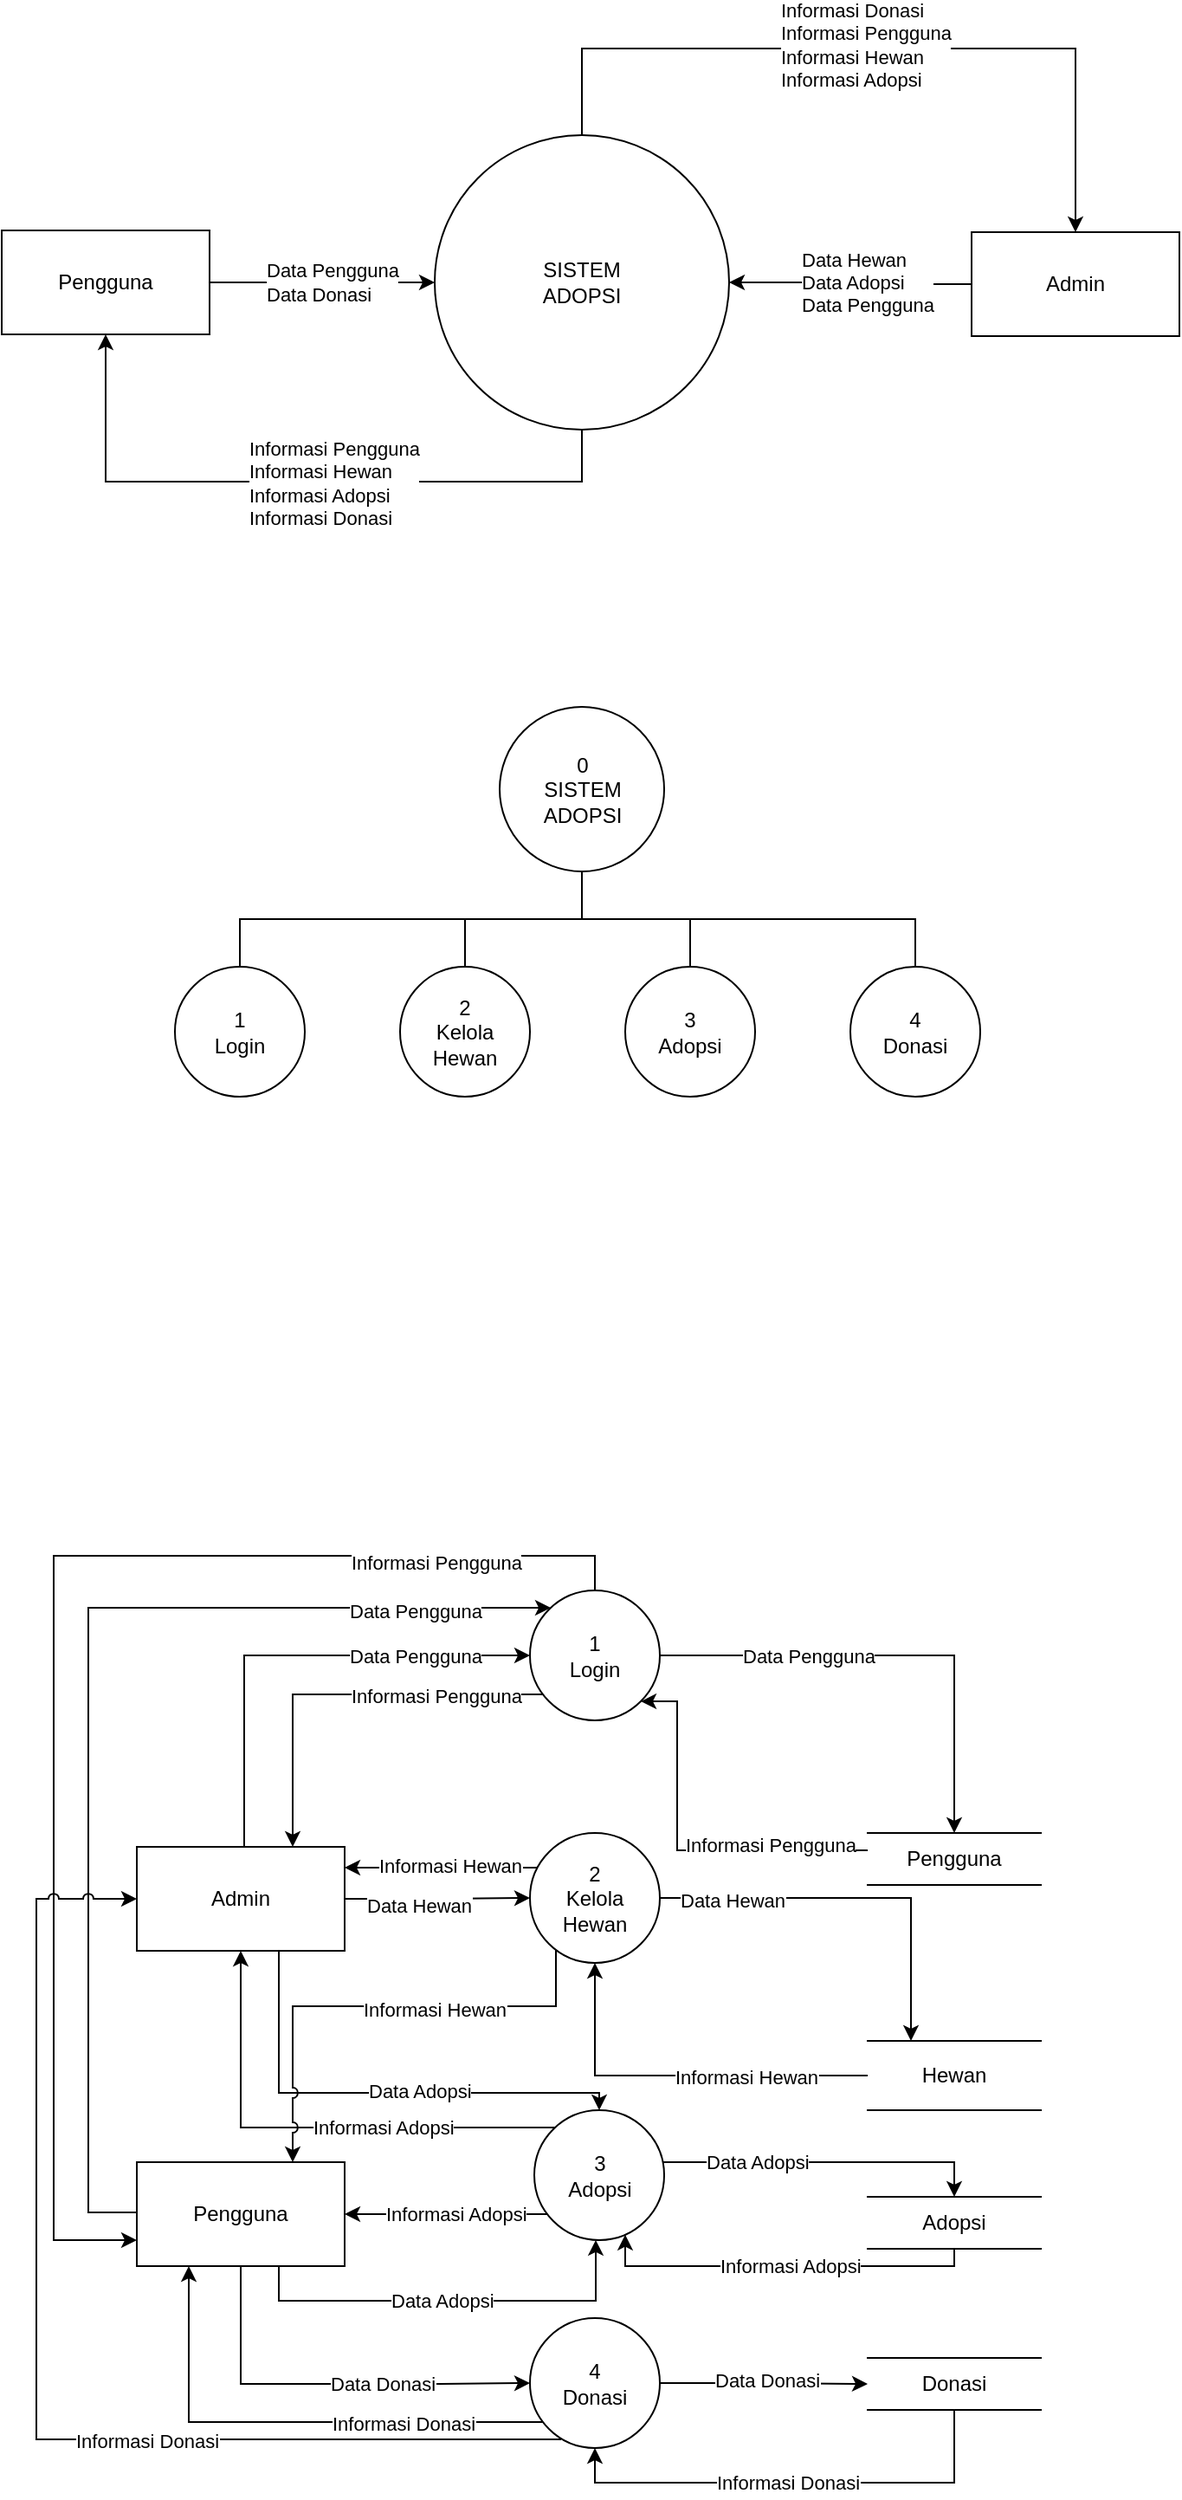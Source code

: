 <mxfile version="24.6.4" type="device">
  <diagram name="Page-1" id="fz8OJ0utpPjESha9in2E">
    <mxGraphModel dx="1291" dy="747" grid="1" gridSize="10" guides="1" tooltips="1" connect="1" arrows="1" fold="1" page="1" pageScale="1" pageWidth="827" pageHeight="1169" math="0" shadow="0">
      <root>
        <mxCell id="0" />
        <mxCell id="1" parent="0" />
        <mxCell id="dxoBrdhW6s3K3j8bMvt5-7" style="edgeStyle=orthogonalEdgeStyle;rounded=0;orthogonalLoop=1;jettySize=auto;html=1;entryX=0.5;entryY=1;entryDx=0;entryDy=0;" edge="1" parent="1" source="dxoBrdhW6s3K3j8bMvt5-1" target="dxoBrdhW6s3K3j8bMvt5-2">
          <mxGeometry relative="1" as="geometry">
            <Array as="points">
              <mxPoint x="405" y="480" />
              <mxPoint x="130" y="480" />
            </Array>
          </mxGeometry>
        </mxCell>
        <mxCell id="dxoBrdhW6s3K3j8bMvt5-8" value="Informasi Pengguna&lt;br&gt;Informasi Hewan&lt;br&gt;Informasi Adopsi&lt;br&gt;Informasi Donasi" style="edgeLabel;html=1;align=left;verticalAlign=middle;resizable=0;points=[];" vertex="1" connectable="0" parent="dxoBrdhW6s3K3j8bMvt5-7">
          <mxGeometry x="-0.064" y="1" relative="1" as="geometry">
            <mxPoint x="-42" as="offset" />
          </mxGeometry>
        </mxCell>
        <mxCell id="dxoBrdhW6s3K3j8bMvt5-11" style="edgeStyle=orthogonalEdgeStyle;rounded=0;orthogonalLoop=1;jettySize=auto;html=1;entryX=0.5;entryY=0;entryDx=0;entryDy=0;" edge="1" parent="1" source="dxoBrdhW6s3K3j8bMvt5-1" target="dxoBrdhW6s3K3j8bMvt5-3">
          <mxGeometry relative="1" as="geometry">
            <Array as="points">
              <mxPoint x="405" y="230" />
              <mxPoint x="690" y="230" />
            </Array>
          </mxGeometry>
        </mxCell>
        <mxCell id="dxoBrdhW6s3K3j8bMvt5-12" value="Informasi Donasi&lt;br&gt;Informasi Pengguna&lt;br&gt;Informasi Hewan&lt;br&gt;&lt;div style=&quot;&quot;&gt;Informasi Adopsi&lt;/div&gt;" style="edgeLabel;html=1;align=left;verticalAlign=middle;resizable=0;points=[];" vertex="1" connectable="0" parent="dxoBrdhW6s3K3j8bMvt5-11">
          <mxGeometry x="-0.26" y="2" relative="1" as="geometry">
            <mxPoint as="offset" />
          </mxGeometry>
        </mxCell>
        <mxCell id="dxoBrdhW6s3K3j8bMvt5-1" value="SISTEM&lt;div&gt;ADOPSI&lt;/div&gt;" style="ellipse;whiteSpace=wrap;html=1;aspect=fixed;" vertex="1" parent="1">
          <mxGeometry x="320" y="280" width="170" height="170" as="geometry" />
        </mxCell>
        <mxCell id="dxoBrdhW6s3K3j8bMvt5-5" style="edgeStyle=orthogonalEdgeStyle;rounded=0;orthogonalLoop=1;jettySize=auto;html=1;entryX=0;entryY=0.5;entryDx=0;entryDy=0;" edge="1" parent="1" source="dxoBrdhW6s3K3j8bMvt5-2" target="dxoBrdhW6s3K3j8bMvt5-1">
          <mxGeometry relative="1" as="geometry" />
        </mxCell>
        <mxCell id="dxoBrdhW6s3K3j8bMvt5-6" value="Data Pengguna&lt;br&gt;Data Donasi" style="edgeLabel;html=1;align=left;verticalAlign=middle;resizable=0;points=[];" vertex="1" connectable="0" parent="dxoBrdhW6s3K3j8bMvt5-5">
          <mxGeometry x="-0.226" y="1" relative="1" as="geometry">
            <mxPoint x="-20" y="1" as="offset" />
          </mxGeometry>
        </mxCell>
        <mxCell id="dxoBrdhW6s3K3j8bMvt5-2" value="Pengguna" style="rounded=0;whiteSpace=wrap;html=1;" vertex="1" parent="1">
          <mxGeometry x="70" y="335" width="120" height="60" as="geometry" />
        </mxCell>
        <mxCell id="dxoBrdhW6s3K3j8bMvt5-9" style="edgeStyle=orthogonalEdgeStyle;rounded=0;orthogonalLoop=1;jettySize=auto;html=1;entryX=1;entryY=0.5;entryDx=0;entryDy=0;exitX=0;exitY=0.5;exitDx=0;exitDy=0;" edge="1" parent="1" source="dxoBrdhW6s3K3j8bMvt5-3" target="dxoBrdhW6s3K3j8bMvt5-1">
          <mxGeometry relative="1" as="geometry">
            <mxPoint x="630" y="364" as="sourcePoint" />
            <mxPoint x="490.0" y="365" as="targetPoint" />
          </mxGeometry>
        </mxCell>
        <mxCell id="dxoBrdhW6s3K3j8bMvt5-10" value="Data Hewan&lt;br&gt;Data Adopsi&lt;br&gt;Data Pengguna" style="edgeLabel;html=1;align=left;verticalAlign=middle;resizable=0;points=[];" vertex="1" connectable="0" parent="dxoBrdhW6s3K3j8bMvt5-9">
          <mxGeometry x="0.124" relative="1" as="geometry">
            <mxPoint x="-22" as="offset" />
          </mxGeometry>
        </mxCell>
        <mxCell id="dxoBrdhW6s3K3j8bMvt5-3" value="Admin" style="rounded=0;whiteSpace=wrap;html=1;" vertex="1" parent="1">
          <mxGeometry x="630" y="336" width="120" height="60" as="geometry" />
        </mxCell>
        <mxCell id="dxoBrdhW6s3K3j8bMvt5-13" value="&lt;div&gt;0&lt;/div&gt;SISTEM&lt;div&gt;ADOPSI&lt;/div&gt;" style="ellipse;whiteSpace=wrap;html=1;aspect=fixed;" vertex="1" parent="1">
          <mxGeometry x="357.5" y="610" width="95" height="95" as="geometry" />
        </mxCell>
        <mxCell id="dxoBrdhW6s3K3j8bMvt5-14" value="&lt;div&gt;1&lt;br&gt;Login&lt;/div&gt;" style="ellipse;whiteSpace=wrap;html=1;aspect=fixed;" vertex="1" parent="1">
          <mxGeometry x="170" y="760" width="75" height="75" as="geometry" />
        </mxCell>
        <mxCell id="dxoBrdhW6s3K3j8bMvt5-15" value="&lt;div&gt;2&lt;br&gt;Kelola Hewan&lt;/div&gt;" style="ellipse;whiteSpace=wrap;html=1;aspect=fixed;" vertex="1" parent="1">
          <mxGeometry x="300" y="760" width="75" height="75" as="geometry" />
        </mxCell>
        <mxCell id="dxoBrdhW6s3K3j8bMvt5-16" value="&lt;div&gt;3&lt;br&gt;Adopsi&lt;/div&gt;" style="ellipse;whiteSpace=wrap;html=1;aspect=fixed;" vertex="1" parent="1">
          <mxGeometry x="430" y="760" width="75" height="75" as="geometry" />
        </mxCell>
        <mxCell id="dxoBrdhW6s3K3j8bMvt5-17" value="&lt;div&gt;4&lt;br&gt;Donasi&lt;/div&gt;" style="ellipse;whiteSpace=wrap;html=1;aspect=fixed;" vertex="1" parent="1">
          <mxGeometry x="560" y="760" width="75" height="75" as="geometry" />
        </mxCell>
        <mxCell id="dxoBrdhW6s3K3j8bMvt5-18" value="" style="endArrow=none;html=1;rounded=0;entryX=0.5;entryY=1;entryDx=0;entryDy=0;exitX=0.5;exitY=0;exitDx=0;exitDy=0;edgeStyle=orthogonalEdgeStyle;" edge="1" parent="1" source="dxoBrdhW6s3K3j8bMvt5-14" target="dxoBrdhW6s3K3j8bMvt5-13">
          <mxGeometry width="50" height="50" relative="1" as="geometry">
            <mxPoint x="200" y="750" as="sourcePoint" />
            <mxPoint x="250" y="700" as="targetPoint" />
          </mxGeometry>
        </mxCell>
        <mxCell id="dxoBrdhW6s3K3j8bMvt5-19" value="" style="endArrow=none;html=1;rounded=0;entryX=0.5;entryY=1;entryDx=0;entryDy=0;exitX=0.5;exitY=0;exitDx=0;exitDy=0;edgeStyle=orthogonalEdgeStyle;" edge="1" parent="1" source="dxoBrdhW6s3K3j8bMvt5-15" target="dxoBrdhW6s3K3j8bMvt5-13">
          <mxGeometry width="50" height="50" relative="1" as="geometry">
            <mxPoint x="380" y="810" as="sourcePoint" />
            <mxPoint x="430" y="760" as="targetPoint" />
          </mxGeometry>
        </mxCell>
        <mxCell id="dxoBrdhW6s3K3j8bMvt5-20" value="" style="endArrow=none;html=1;rounded=0;exitX=0.5;exitY=0;exitDx=0;exitDy=0;edgeStyle=orthogonalEdgeStyle;entryX=0.5;entryY=1;entryDx=0;entryDy=0;" edge="1" parent="1" source="dxoBrdhW6s3K3j8bMvt5-16" target="dxoBrdhW6s3K3j8bMvt5-13">
          <mxGeometry width="50" height="50" relative="1" as="geometry">
            <mxPoint x="348" y="770" as="sourcePoint" />
            <mxPoint x="410" y="710" as="targetPoint" />
          </mxGeometry>
        </mxCell>
        <mxCell id="dxoBrdhW6s3K3j8bMvt5-21" value="" style="endArrow=none;html=1;rounded=0;exitX=0.5;exitY=0;exitDx=0;exitDy=0;edgeStyle=orthogonalEdgeStyle;entryX=0.5;entryY=1;entryDx=0;entryDy=0;" edge="1" parent="1" source="dxoBrdhW6s3K3j8bMvt5-17" target="dxoBrdhW6s3K3j8bMvt5-13">
          <mxGeometry width="50" height="50" relative="1" as="geometry">
            <mxPoint x="478" y="770" as="sourcePoint" />
            <mxPoint x="415" y="715" as="targetPoint" />
          </mxGeometry>
        </mxCell>
        <mxCell id="dxoBrdhW6s3K3j8bMvt5-47" style="edgeStyle=orthogonalEdgeStyle;rounded=0;orthogonalLoop=1;jettySize=auto;html=1;entryX=0.5;entryY=0;entryDx=0;entryDy=0;" edge="1" parent="1" source="dxoBrdhW6s3K3j8bMvt5-30" target="dxoBrdhW6s3K3j8bMvt5-36">
          <mxGeometry relative="1" as="geometry" />
        </mxCell>
        <mxCell id="dxoBrdhW6s3K3j8bMvt5-48" value="Data Pengguna" style="edgeLabel;html=1;align=left;verticalAlign=middle;resizable=0;points=[];" vertex="1" connectable="0" parent="dxoBrdhW6s3K3j8bMvt5-47">
          <mxGeometry x="-0.525" y="3" relative="1" as="geometry">
            <mxPoint x="-19" y="3" as="offset" />
          </mxGeometry>
        </mxCell>
        <mxCell id="dxoBrdhW6s3K3j8bMvt5-71" style="edgeStyle=orthogonalEdgeStyle;rounded=0;orthogonalLoop=1;jettySize=auto;html=1;entryX=0.75;entryY=0;entryDx=0;entryDy=0;" edge="1" parent="1" source="dxoBrdhW6s3K3j8bMvt5-30" target="dxoBrdhW6s3K3j8bMvt5-34">
          <mxGeometry relative="1" as="geometry">
            <Array as="points">
              <mxPoint x="238" y="1180" />
            </Array>
          </mxGeometry>
        </mxCell>
        <mxCell id="dxoBrdhW6s3K3j8bMvt5-72" value="Informasi Pengguna" style="edgeLabel;html=1;align=left;verticalAlign=middle;resizable=0;points=[];" vertex="1" connectable="0" parent="dxoBrdhW6s3K3j8bMvt5-71">
          <mxGeometry x="-0.119" y="1" relative="1" as="geometry">
            <mxPoint x="-10" as="offset" />
          </mxGeometry>
        </mxCell>
        <mxCell id="dxoBrdhW6s3K3j8bMvt5-73" style="edgeStyle=orthogonalEdgeStyle;rounded=0;orthogonalLoop=1;jettySize=auto;html=1;entryX=0;entryY=0.75;entryDx=0;entryDy=0;" edge="1" parent="1" source="dxoBrdhW6s3K3j8bMvt5-30" target="dxoBrdhW6s3K3j8bMvt5-35">
          <mxGeometry relative="1" as="geometry">
            <Array as="points">
              <mxPoint x="413" y="1100" />
              <mxPoint x="100" y="1100" />
              <mxPoint x="100" y="1495" />
            </Array>
          </mxGeometry>
        </mxCell>
        <mxCell id="dxoBrdhW6s3K3j8bMvt5-74" value="Informasi Pengguna" style="edgeLabel;html=1;align=left;verticalAlign=middle;resizable=0;points=[];" vertex="1" connectable="0" parent="dxoBrdhW6s3K3j8bMvt5-73">
          <mxGeometry x="-0.615" y="4" relative="1" as="geometry">
            <mxPoint x="-13" as="offset" />
          </mxGeometry>
        </mxCell>
        <mxCell id="dxoBrdhW6s3K3j8bMvt5-30" value="&lt;div&gt;1&lt;br&gt;Login&lt;/div&gt;" style="ellipse;whiteSpace=wrap;html=1;aspect=fixed;" vertex="1" parent="1">
          <mxGeometry x="375" y="1120" width="75" height="75" as="geometry" />
        </mxCell>
        <mxCell id="dxoBrdhW6s3K3j8bMvt5-52" style="edgeStyle=orthogonalEdgeStyle;rounded=0;orthogonalLoop=1;jettySize=auto;html=1;entryX=0.25;entryY=0;entryDx=0;entryDy=0;" edge="1" parent="1" source="dxoBrdhW6s3K3j8bMvt5-31" target="dxoBrdhW6s3K3j8bMvt5-37">
          <mxGeometry relative="1" as="geometry">
            <Array as="points">
              <mxPoint x="595" y="1298" />
            </Array>
          </mxGeometry>
        </mxCell>
        <mxCell id="dxoBrdhW6s3K3j8bMvt5-53" value="Data Hewan" style="edgeLabel;html=1;align=left;verticalAlign=middle;resizable=0;points=[];" vertex="1" connectable="0" parent="dxoBrdhW6s3K3j8bMvt5-52">
          <mxGeometry x="-0.111" y="-1" relative="1" as="geometry">
            <mxPoint x="-91" as="offset" />
          </mxGeometry>
        </mxCell>
        <mxCell id="dxoBrdhW6s3K3j8bMvt5-77" style="edgeStyle=orthogonalEdgeStyle;rounded=0;orthogonalLoop=1;jettySize=auto;html=1;" edge="1" parent="1" source="dxoBrdhW6s3K3j8bMvt5-31" target="dxoBrdhW6s3K3j8bMvt5-34">
          <mxGeometry relative="1" as="geometry">
            <Array as="points">
              <mxPoint x="330" y="1280" />
              <mxPoint x="330" y="1280" />
            </Array>
          </mxGeometry>
        </mxCell>
        <mxCell id="dxoBrdhW6s3K3j8bMvt5-78" value="Informasi Hewan" style="edgeLabel;html=1;align=left;verticalAlign=middle;resizable=0;points=[];" vertex="1" connectable="0" parent="dxoBrdhW6s3K3j8bMvt5-77">
          <mxGeometry x="0.236" y="-1" relative="1" as="geometry">
            <mxPoint x="-24" as="offset" />
          </mxGeometry>
        </mxCell>
        <mxCell id="dxoBrdhW6s3K3j8bMvt5-31" value="&lt;div&gt;2&lt;br&gt;Kelola Hewan&lt;/div&gt;" style="ellipse;whiteSpace=wrap;html=1;aspect=fixed;" vertex="1" parent="1">
          <mxGeometry x="375" y="1260" width="75" height="75" as="geometry" />
        </mxCell>
        <mxCell id="dxoBrdhW6s3K3j8bMvt5-51" value="Informasi Adopsi" style="edgeStyle=orthogonalEdgeStyle;rounded=0;orthogonalLoop=1;jettySize=auto;html=1;entryX=0.5;entryY=1;entryDx=0;entryDy=0;align=left;jumpStyle=arc;" edge="1" parent="1" source="dxoBrdhW6s3K3j8bMvt5-32" target="dxoBrdhW6s3K3j8bMvt5-34">
          <mxGeometry relative="1" as="geometry">
            <Array as="points">
              <mxPoint x="208" y="1430" />
            </Array>
          </mxGeometry>
        </mxCell>
        <mxCell id="dxoBrdhW6s3K3j8bMvt5-56" style="edgeStyle=orthogonalEdgeStyle;rounded=0;orthogonalLoop=1;jettySize=auto;html=1;entryX=1;entryY=0.5;entryDx=0;entryDy=0;" edge="1" parent="1" source="dxoBrdhW6s3K3j8bMvt5-32" target="dxoBrdhW6s3K3j8bMvt5-35">
          <mxGeometry relative="1" as="geometry">
            <Array as="points">
              <mxPoint x="350" y="1480" />
              <mxPoint x="350" y="1480" />
            </Array>
          </mxGeometry>
        </mxCell>
        <mxCell id="dxoBrdhW6s3K3j8bMvt5-57" value="Informasi Adopsi" style="edgeLabel;html=1;align=left;verticalAlign=middle;resizable=0;points=[];" vertex="1" connectable="0" parent="dxoBrdhW6s3K3j8bMvt5-56">
          <mxGeometry x="0.23" relative="1" as="geometry">
            <mxPoint x="-23" as="offset" />
          </mxGeometry>
        </mxCell>
        <mxCell id="dxoBrdhW6s3K3j8bMvt5-67" style="edgeStyle=orthogonalEdgeStyle;rounded=0;orthogonalLoop=1;jettySize=auto;html=1;entryX=0.5;entryY=0;entryDx=0;entryDy=0;" edge="1" parent="1" source="dxoBrdhW6s3K3j8bMvt5-32" target="dxoBrdhW6s3K3j8bMvt5-38">
          <mxGeometry relative="1" as="geometry">
            <Array as="points">
              <mxPoint x="620" y="1450" />
            </Array>
          </mxGeometry>
        </mxCell>
        <mxCell id="dxoBrdhW6s3K3j8bMvt5-68" value="Data Adopsi" style="edgeLabel;html=1;align=left;verticalAlign=middle;resizable=0;points=[];" vertex="1" connectable="0" parent="dxoBrdhW6s3K3j8bMvt5-67">
          <mxGeometry x="-0.496" relative="1" as="geometry">
            <mxPoint x="-24" as="offset" />
          </mxGeometry>
        </mxCell>
        <mxCell id="dxoBrdhW6s3K3j8bMvt5-32" value="&lt;div&gt;3&lt;br&gt;Adopsi&lt;/div&gt;" style="ellipse;whiteSpace=wrap;html=1;aspect=fixed;" vertex="1" parent="1">
          <mxGeometry x="377.5" y="1420" width="75" height="75" as="geometry" />
        </mxCell>
        <mxCell id="dxoBrdhW6s3K3j8bMvt5-58" style="edgeStyle=orthogonalEdgeStyle;rounded=0;orthogonalLoop=1;jettySize=auto;html=1;entryX=0.25;entryY=1;entryDx=0;entryDy=0;" edge="1" parent="1" source="dxoBrdhW6s3K3j8bMvt5-33" target="dxoBrdhW6s3K3j8bMvt5-35">
          <mxGeometry relative="1" as="geometry">
            <Array as="points">
              <mxPoint x="178" y="1600" />
            </Array>
          </mxGeometry>
        </mxCell>
        <mxCell id="dxoBrdhW6s3K3j8bMvt5-59" value="Informasi Donasi" style="edgeLabel;html=1;align=left;verticalAlign=middle;resizable=0;points=[];" vertex="1" connectable="0" parent="dxoBrdhW6s3K3j8bMvt5-58">
          <mxGeometry x="-0.16" y="1" relative="1" as="geometry">
            <mxPoint as="offset" />
          </mxGeometry>
        </mxCell>
        <mxCell id="dxoBrdhW6s3K3j8bMvt5-63" style="edgeStyle=orthogonalEdgeStyle;rounded=0;orthogonalLoop=1;jettySize=auto;html=1;entryX=0;entryY=0.5;entryDx=0;entryDy=0;" edge="1" parent="1" source="dxoBrdhW6s3K3j8bMvt5-33" target="dxoBrdhW6s3K3j8bMvt5-61">
          <mxGeometry relative="1" as="geometry">
            <mxPoint x="480" y="1577.5" as="targetPoint" />
          </mxGeometry>
        </mxCell>
        <mxCell id="dxoBrdhW6s3K3j8bMvt5-64" value="Data Donasi" style="edgeLabel;html=1;align=left;verticalAlign=middle;resizable=0;points=[];" vertex="1" connectable="0" parent="dxoBrdhW6s3K3j8bMvt5-63">
          <mxGeometry x="-0.27" y="2" relative="1" as="geometry">
            <mxPoint x="-14" as="offset" />
          </mxGeometry>
        </mxCell>
        <mxCell id="dxoBrdhW6s3K3j8bMvt5-33" value="&lt;div&gt;4&lt;br&gt;Donasi&lt;/div&gt;" style="ellipse;whiteSpace=wrap;html=1;aspect=fixed;" vertex="1" parent="1">
          <mxGeometry x="375" y="1540" width="75" height="75" as="geometry" />
        </mxCell>
        <mxCell id="dxoBrdhW6s3K3j8bMvt5-39" style="edgeStyle=orthogonalEdgeStyle;rounded=0;orthogonalLoop=1;jettySize=auto;html=1;entryX=0;entryY=0.5;entryDx=0;entryDy=0;" edge="1" parent="1" source="dxoBrdhW6s3K3j8bMvt5-34" target="dxoBrdhW6s3K3j8bMvt5-30">
          <mxGeometry relative="1" as="geometry">
            <Array as="points">
              <mxPoint x="210" y="1158" />
            </Array>
          </mxGeometry>
        </mxCell>
        <mxCell id="dxoBrdhW6s3K3j8bMvt5-40" value="Data Pengguna" style="edgeLabel;html=1;align=left;verticalAlign=middle;resizable=0;points=[];" vertex="1" connectable="0" parent="dxoBrdhW6s3K3j8bMvt5-39">
          <mxGeometry x="0.243" relative="1" as="geometry">
            <mxPoint x="-2" as="offset" />
          </mxGeometry>
        </mxCell>
        <mxCell id="dxoBrdhW6s3K3j8bMvt5-41" style="edgeStyle=orthogonalEdgeStyle;rounded=0;orthogonalLoop=1;jettySize=auto;html=1;entryX=0;entryY=0.5;entryDx=0;entryDy=0;" edge="1" parent="1" source="dxoBrdhW6s3K3j8bMvt5-34" target="dxoBrdhW6s3K3j8bMvt5-31">
          <mxGeometry relative="1" as="geometry" />
        </mxCell>
        <mxCell id="dxoBrdhW6s3K3j8bMvt5-42" value="&lt;div style=&quot;&quot;&gt;Data Hewan&lt;/div&gt;" style="edgeLabel;html=1;align=left;verticalAlign=middle;resizable=0;points=[];" vertex="1" connectable="0" parent="dxoBrdhW6s3K3j8bMvt5-41">
          <mxGeometry x="-0.254" y="-4" relative="1" as="geometry">
            <mxPoint x="-29" as="offset" />
          </mxGeometry>
        </mxCell>
        <mxCell id="dxoBrdhW6s3K3j8bMvt5-81" style="edgeStyle=orthogonalEdgeStyle;rounded=0;orthogonalLoop=1;jettySize=auto;html=1;" edge="1" parent="1" source="dxoBrdhW6s3K3j8bMvt5-34" target="dxoBrdhW6s3K3j8bMvt5-32">
          <mxGeometry relative="1" as="geometry">
            <Array as="points">
              <mxPoint x="230" y="1410" />
              <mxPoint x="415" y="1410" />
            </Array>
          </mxGeometry>
        </mxCell>
        <mxCell id="dxoBrdhW6s3K3j8bMvt5-82" value="Data Adopsi" style="edgeLabel;html=1;align=left;verticalAlign=middle;resizable=0;points=[];" vertex="1" connectable="0" parent="dxoBrdhW6s3K3j8bMvt5-81">
          <mxGeometry x="0.11" y="4" relative="1" as="geometry">
            <mxPoint x="-22" y="3" as="offset" />
          </mxGeometry>
        </mxCell>
        <mxCell id="dxoBrdhW6s3K3j8bMvt5-34" value="Admin" style="rounded=0;whiteSpace=wrap;html=1;" vertex="1" parent="1">
          <mxGeometry x="148" y="1268" width="120" height="60" as="geometry" />
        </mxCell>
        <mxCell id="dxoBrdhW6s3K3j8bMvt5-45" style="edgeStyle=orthogonalEdgeStyle;rounded=0;orthogonalLoop=1;jettySize=auto;html=1;entryX=0;entryY=0.5;entryDx=0;entryDy=0;" edge="1" parent="1" source="dxoBrdhW6s3K3j8bMvt5-35" target="dxoBrdhW6s3K3j8bMvt5-33">
          <mxGeometry relative="1" as="geometry">
            <Array as="points">
              <mxPoint x="208" y="1578" />
              <mxPoint x="322" y="1578" />
            </Array>
          </mxGeometry>
        </mxCell>
        <mxCell id="dxoBrdhW6s3K3j8bMvt5-46" value="Data Donasi" style="edgeLabel;html=1;align=left;verticalAlign=middle;resizable=0;points=[];" vertex="1" connectable="0" parent="dxoBrdhW6s3K3j8bMvt5-45">
          <mxGeometry x="0.213" relative="1" as="geometry">
            <mxPoint x="-25" as="offset" />
          </mxGeometry>
        </mxCell>
        <mxCell id="dxoBrdhW6s3K3j8bMvt5-79" style="edgeStyle=orthogonalEdgeStyle;rounded=0;orthogonalLoop=1;jettySize=auto;html=1;" edge="1" parent="1" source="dxoBrdhW6s3K3j8bMvt5-35" target="dxoBrdhW6s3K3j8bMvt5-32">
          <mxGeometry relative="1" as="geometry">
            <Array as="points">
              <mxPoint x="230" y="1530" />
              <mxPoint x="413" y="1530" />
            </Array>
          </mxGeometry>
        </mxCell>
        <mxCell id="dxoBrdhW6s3K3j8bMvt5-80" value="Data Adopsi" style="edgeLabel;html=1;align=left;verticalAlign=middle;resizable=0;points=[];" vertex="1" connectable="0" parent="dxoBrdhW6s3K3j8bMvt5-79">
          <mxGeometry x="-0.304" relative="1" as="geometry">
            <mxPoint as="offset" />
          </mxGeometry>
        </mxCell>
        <mxCell id="dxoBrdhW6s3K3j8bMvt5-35" value="Pengguna" style="rounded=0;whiteSpace=wrap;html=1;" vertex="1" parent="1">
          <mxGeometry x="148" y="1450" width="120" height="60" as="geometry" />
        </mxCell>
        <mxCell id="dxoBrdhW6s3K3j8bMvt5-49" style="edgeStyle=orthogonalEdgeStyle;rounded=0;orthogonalLoop=1;jettySize=auto;html=1;entryX=1;entryY=1;entryDx=0;entryDy=0;" edge="1" parent="1" source="dxoBrdhW6s3K3j8bMvt5-36" target="dxoBrdhW6s3K3j8bMvt5-30">
          <mxGeometry relative="1" as="geometry">
            <Array as="points">
              <mxPoint x="460" y="1270" />
              <mxPoint x="460" y="1184" />
            </Array>
          </mxGeometry>
        </mxCell>
        <mxCell id="dxoBrdhW6s3K3j8bMvt5-50" value="Informasi Pengguna" style="edgeLabel;html=1;align=left;verticalAlign=middle;resizable=0;points=[];" vertex="1" connectable="0" parent="dxoBrdhW6s3K3j8bMvt5-49">
          <mxGeometry x="-0.479" y="-3" relative="1" as="geometry">
            <mxPoint x="-51" as="offset" />
          </mxGeometry>
        </mxCell>
        <mxCell id="dxoBrdhW6s3K3j8bMvt5-36" value="Pengguna" style="html=1;dashed=0;whiteSpace=wrap;shape=partialRectangle;right=0;left=0;" vertex="1" parent="1">
          <mxGeometry x="570" y="1260" width="100" height="30" as="geometry" />
        </mxCell>
        <mxCell id="dxoBrdhW6s3K3j8bMvt5-54" style="edgeStyle=orthogonalEdgeStyle;rounded=0;orthogonalLoop=1;jettySize=auto;html=1;" edge="1" parent="1" source="dxoBrdhW6s3K3j8bMvt5-37" target="dxoBrdhW6s3K3j8bMvt5-31">
          <mxGeometry relative="1" as="geometry" />
        </mxCell>
        <mxCell id="dxoBrdhW6s3K3j8bMvt5-55" value="Informasi Hewan" style="edgeLabel;html=1;align=left;verticalAlign=middle;resizable=0;points=[];" vertex="1" connectable="0" parent="dxoBrdhW6s3K3j8bMvt5-54">
          <mxGeometry x="-0.076" y="1" relative="1" as="geometry">
            <mxPoint x="-10" as="offset" />
          </mxGeometry>
        </mxCell>
        <mxCell id="dxoBrdhW6s3K3j8bMvt5-37" value="Hewan" style="html=1;dashed=0;whiteSpace=wrap;shape=partialRectangle;right=0;left=0;" vertex="1" parent="1">
          <mxGeometry x="570" y="1380" width="100" height="40" as="geometry" />
        </mxCell>
        <mxCell id="dxoBrdhW6s3K3j8bMvt5-69" style="edgeStyle=orthogonalEdgeStyle;rounded=0;orthogonalLoop=1;jettySize=auto;html=1;" edge="1" parent="1" source="dxoBrdhW6s3K3j8bMvt5-38" target="dxoBrdhW6s3K3j8bMvt5-32">
          <mxGeometry relative="1" as="geometry">
            <Array as="points">
              <mxPoint x="620" y="1510" />
              <mxPoint x="430" y="1510" />
            </Array>
          </mxGeometry>
        </mxCell>
        <mxCell id="dxoBrdhW6s3K3j8bMvt5-70" value="Informasi Adopsi" style="edgeLabel;html=1;align=left;verticalAlign=middle;resizable=0;points=[];" vertex="1" connectable="0" parent="dxoBrdhW6s3K3j8bMvt5-69">
          <mxGeometry x="0.154" relative="1" as="geometry">
            <mxPoint x="-21" as="offset" />
          </mxGeometry>
        </mxCell>
        <mxCell id="dxoBrdhW6s3K3j8bMvt5-38" value="Adopsi" style="html=1;dashed=0;whiteSpace=wrap;shape=partialRectangle;right=0;left=0;" vertex="1" parent="1">
          <mxGeometry x="570" y="1470" width="100" height="30" as="geometry" />
        </mxCell>
        <mxCell id="dxoBrdhW6s3K3j8bMvt5-43" style="edgeStyle=orthogonalEdgeStyle;rounded=0;orthogonalLoop=1;jettySize=auto;html=1;" edge="1" parent="1" target="dxoBrdhW6s3K3j8bMvt5-30">
          <mxGeometry relative="1" as="geometry">
            <mxPoint x="148" y="1479" as="sourcePoint" />
            <mxPoint x="412.5" y="1119" as="targetPoint" />
            <Array as="points">
              <mxPoint x="120" y="1479" />
              <mxPoint x="120" y="1130" />
            </Array>
          </mxGeometry>
        </mxCell>
        <mxCell id="dxoBrdhW6s3K3j8bMvt5-44" value="Data Pengguna" style="edgeLabel;html=1;align=left;verticalAlign=middle;resizable=0;points=[];" vertex="1" connectable="0" parent="dxoBrdhW6s3K3j8bMvt5-43">
          <mxGeometry x="0.638" y="-1" relative="1" as="geometry">
            <mxPoint x="-2" y="1" as="offset" />
          </mxGeometry>
        </mxCell>
        <mxCell id="dxoBrdhW6s3K3j8bMvt5-65" style="edgeStyle=orthogonalEdgeStyle;rounded=0;orthogonalLoop=1;jettySize=auto;html=1;entryX=0.5;entryY=1;entryDx=0;entryDy=0;" edge="1" parent="1" source="dxoBrdhW6s3K3j8bMvt5-61" target="dxoBrdhW6s3K3j8bMvt5-33">
          <mxGeometry relative="1" as="geometry">
            <Array as="points">
              <mxPoint x="620" y="1635" />
              <mxPoint x="412" y="1635" />
            </Array>
          </mxGeometry>
        </mxCell>
        <mxCell id="dxoBrdhW6s3K3j8bMvt5-66" value="Informasi Donasi" style="edgeLabel;html=1;align=left;verticalAlign=middle;resizable=0;points=[];" vertex="1" connectable="0" parent="dxoBrdhW6s3K3j8bMvt5-65">
          <mxGeometry x="0.127" relative="1" as="geometry">
            <mxPoint x="-29" as="offset" />
          </mxGeometry>
        </mxCell>
        <mxCell id="dxoBrdhW6s3K3j8bMvt5-61" value="Donasi" style="html=1;dashed=0;whiteSpace=wrap;shape=partialRectangle;right=0;left=0;" vertex="1" parent="1">
          <mxGeometry x="570" y="1563" width="100" height="30" as="geometry" />
        </mxCell>
        <mxCell id="dxoBrdhW6s3K3j8bMvt5-75" style="edgeStyle=orthogonalEdgeStyle;rounded=0;orthogonalLoop=1;jettySize=auto;html=1;entryX=0.75;entryY=0;entryDx=0;entryDy=0;jumpStyle=arc;" edge="1" parent="1" source="dxoBrdhW6s3K3j8bMvt5-31" target="dxoBrdhW6s3K3j8bMvt5-35">
          <mxGeometry relative="1" as="geometry">
            <Array as="points">
              <mxPoint x="390" y="1360" />
              <mxPoint x="238" y="1360" />
            </Array>
          </mxGeometry>
        </mxCell>
        <mxCell id="dxoBrdhW6s3K3j8bMvt5-76" value="Informasi Hewan" style="edgeLabel;html=1;align=left;verticalAlign=middle;resizable=0;points=[];" vertex="1" connectable="0" parent="dxoBrdhW6s3K3j8bMvt5-75">
          <mxGeometry x="-0.064" y="2" relative="1" as="geometry">
            <mxPoint x="-17" as="offset" />
          </mxGeometry>
        </mxCell>
        <mxCell id="dxoBrdhW6s3K3j8bMvt5-83" style="edgeStyle=orthogonalEdgeStyle;rounded=0;orthogonalLoop=1;jettySize=auto;html=1;entryX=0;entryY=0.5;entryDx=0;entryDy=0;jumpStyle=arc;" edge="1" parent="1" target="dxoBrdhW6s3K3j8bMvt5-34">
          <mxGeometry relative="1" as="geometry">
            <mxPoint x="393" y="1610" as="sourcePoint" />
            <mxPoint x="188" y="1520" as="targetPoint" />
            <Array as="points">
              <mxPoint x="90" y="1610" />
              <mxPoint x="90" y="1298" />
            </Array>
          </mxGeometry>
        </mxCell>
        <mxCell id="dxoBrdhW6s3K3j8bMvt5-84" value="Informasi Donasi" style="edgeLabel;html=1;align=left;verticalAlign=middle;resizable=0;points=[];" vertex="1" connectable="0" parent="dxoBrdhW6s3K3j8bMvt5-83">
          <mxGeometry x="-0.16" y="1" relative="1" as="geometry">
            <mxPoint as="offset" />
          </mxGeometry>
        </mxCell>
      </root>
    </mxGraphModel>
  </diagram>
</mxfile>
